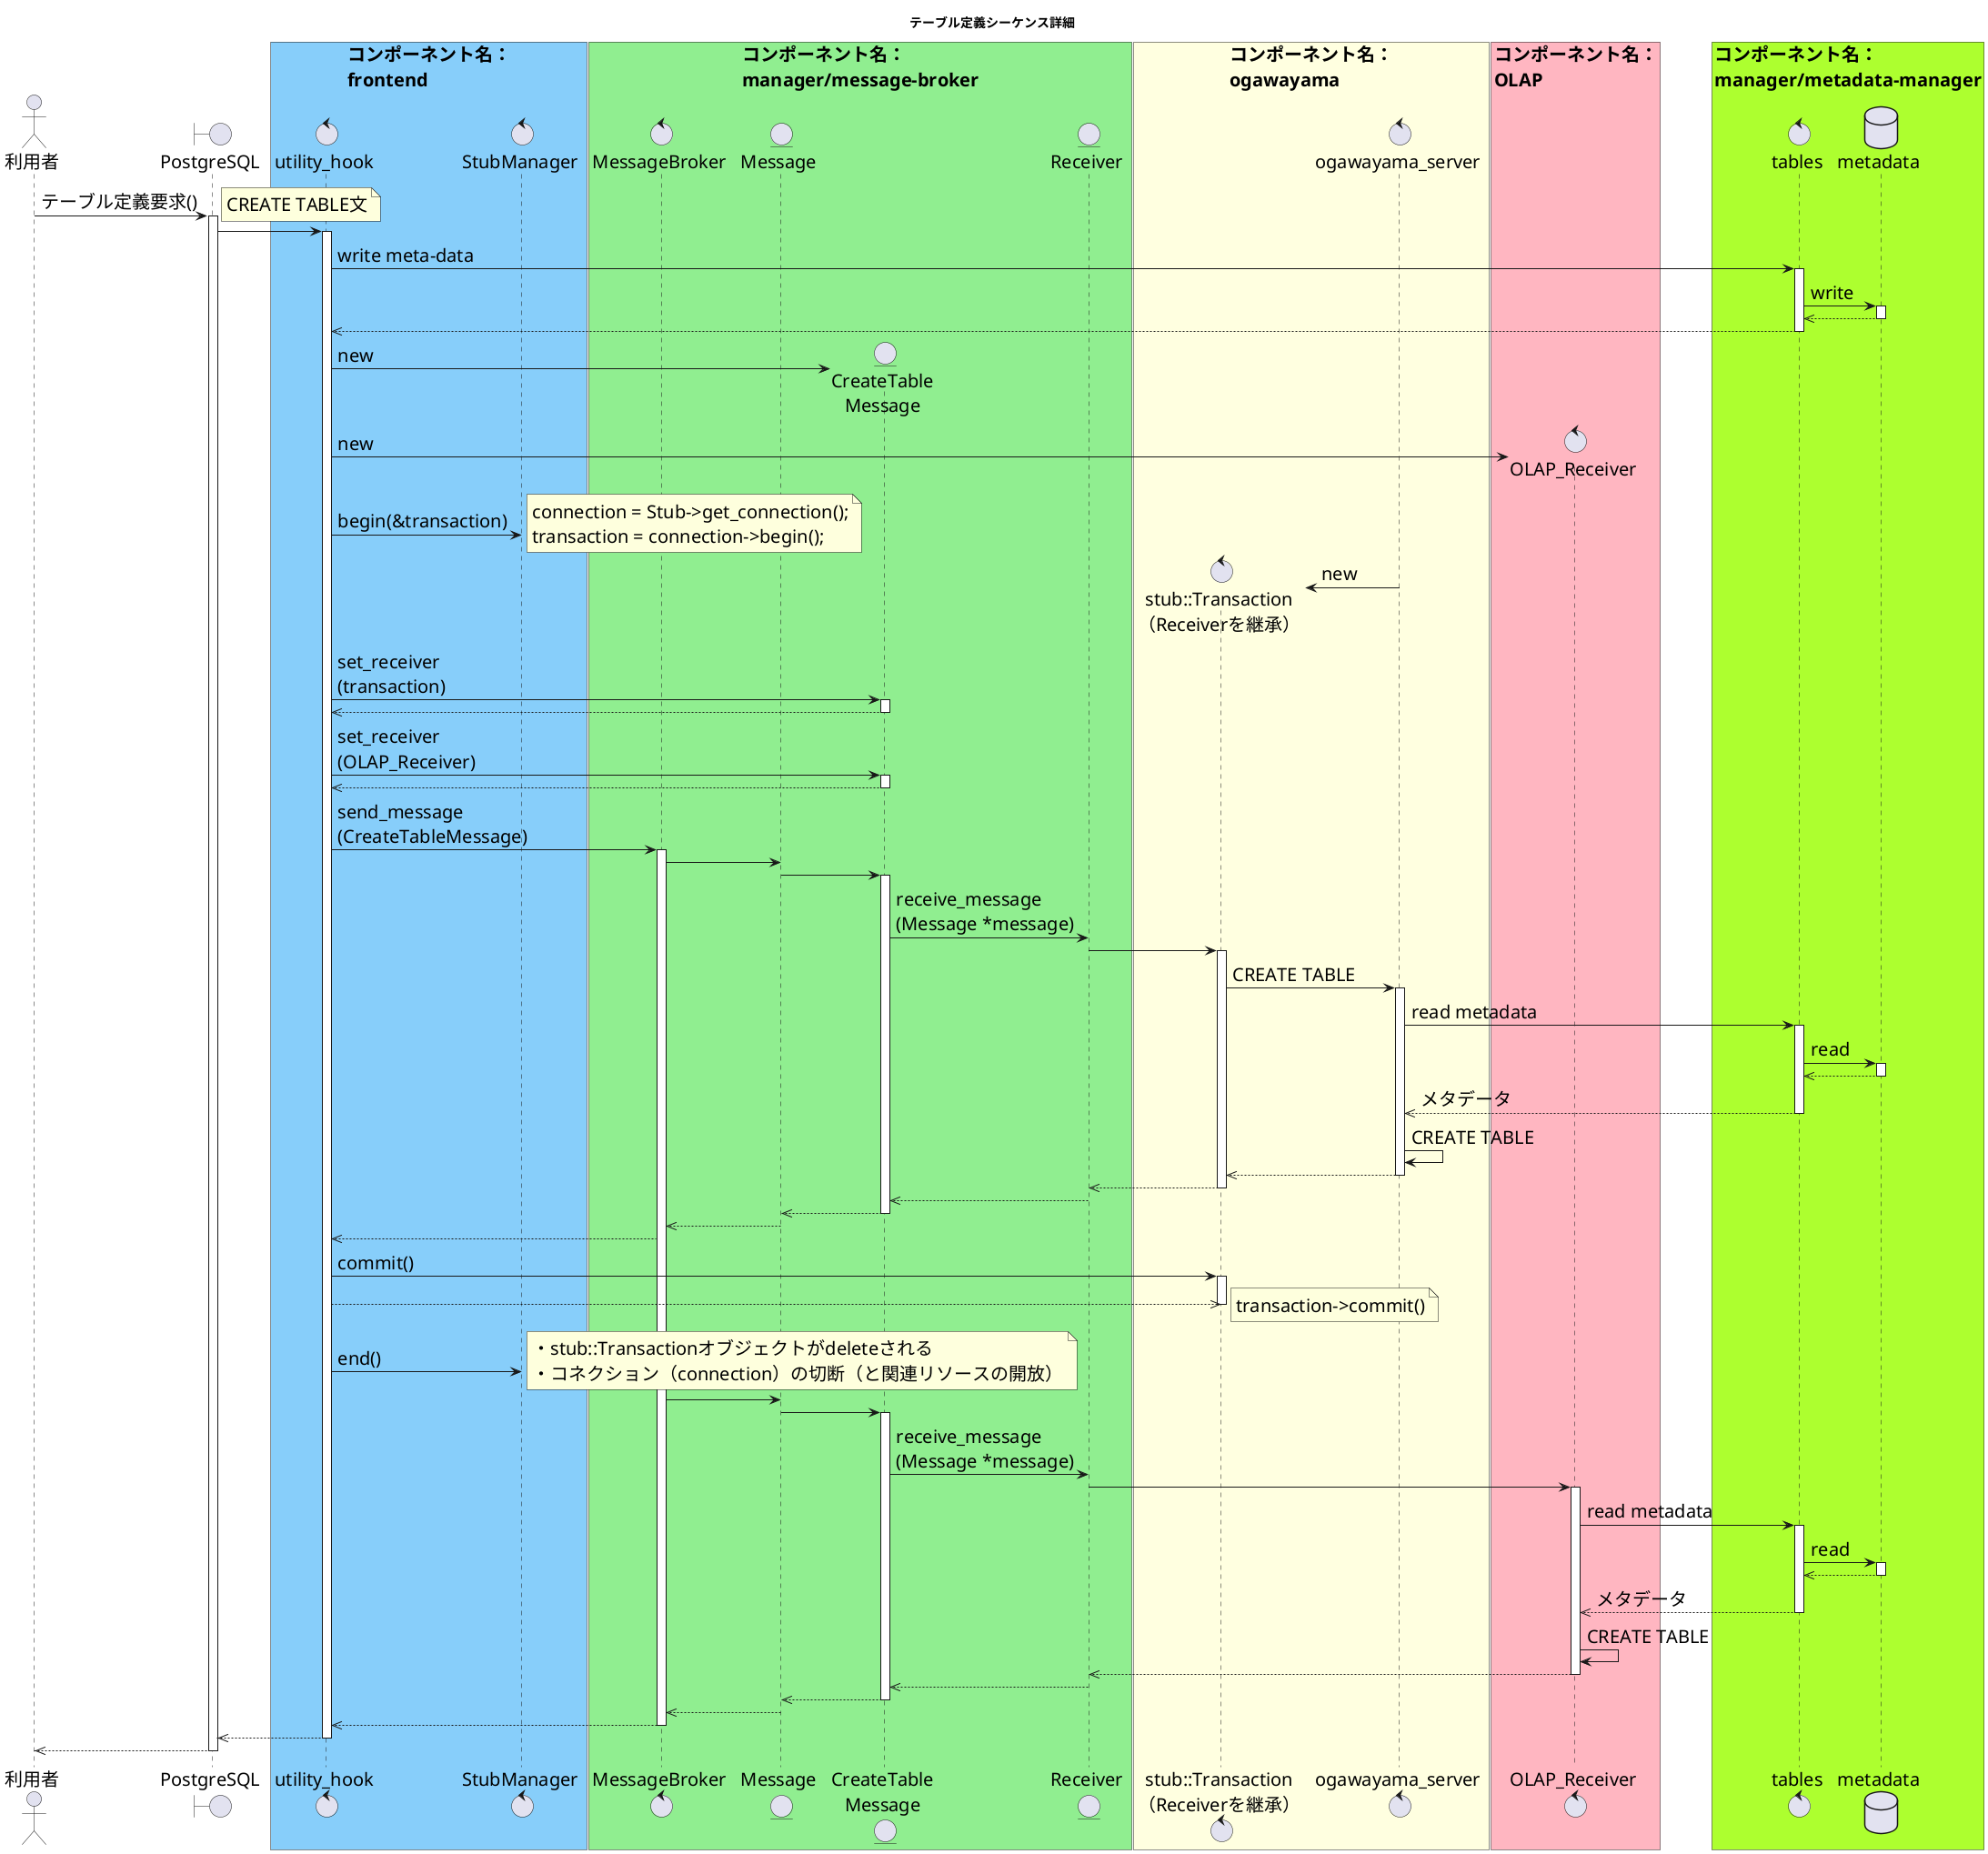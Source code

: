 
' =========================================================
' OLAP/OLTP テーブル定義シーケンス詳細
' =========================================================
@startuml テーブル定義シーケンス詳細
skinparam defaultFontSize 20

title テーブル定義シーケンス詳細

actor 利用者
boundary PostgreSQL

box "コンポーネント名：\nfrontend" #LightSkyBlue
control utility_hook
control StubManager
end box

box "コンポーネント名：\nmanager/message-broker" #LightGreen
control MessageBroker
entity Message
entity "CreateTable\nMessage" as concrete_message
entity Receiver
end box

box "コンポーネント名：\nogawayama" #LightYellow
control "stub::Transaction\n（Receiverを継承）" as tran
control "ogawayama_server" as ogawayama
end box

box "コンポーネント名：\nOLAP" #LightPink
control "OLAP_Receiver" as olap_receiver
end box

box "コンポーネント名：\nmanager/metadata-manager" #GreenYellow
control tables
database metadata
end box

利用者 -> PostgreSQL : テーブル定義要求()
activate PostgreSQL
note right
CREATE TABLE文
end note

PostgreSQL -> utility_hook
activate utility_hook
  ' write meta-data
  utility_hook -> tables : write meta-data
  activate tables
    tables -> metadata : write
    activate metadata
    tables <<-- metadata
    deactivate metadata
    utility_hook <<-- tables
  deactivate tables

  ' create objects
  create concrete_message
  utility_hook -> concrete_message : new
  create olap_receiver
  utility_hook -> olap_receiver : new

  ' set receiver
  utility_hook -> StubManager : begin(&transaction)
  note right
  connection = Stub->get_connection();
  transaction = connection->begin();
  end note
  create tran
  ogawayama -> tran : new
  utility_hook -> concrete_message : set_receiver\n(transaction)
  activate concrete_message
    utility_hook <<-- concrete_message
  deactivate concrete_message
  utility_hook -> concrete_message : set_receiver\n(OLAP_Receiver)
  activate concrete_message
    utility_hook <<-- concrete_message
  deactivate concrete_message

  ' send message to MessageBroker
  utility_hook -> MessageBroker : send_message\n(CreateTableMessage)
  activate MessageBroker

  ' execute command
  MessageBroker -> Message
  Message -> concrete_message
  activate concrete_message
    concrete_message -> Receiver : receive_message\n(Message *message)
    Receiver -> tran
    activate tran
      tran -> ogawayama : CREATE TABLE
      activate ogawayama
      ogawayama -> tables : read metadata
      activate tables
        tables -> metadata : read
        activate metadata
        tables <<-- metadata
        deactivate metadata
        ogawayama <<-- tables : メタデータ
      deactivate tables
      ogawayama -> ogawayama : CREATE TABLE
      tran <<-- ogawayama
      deactivate ogawayama
    Receiver <<-- tran
    deactivate tran
    concrete_message <<-- Receiver
  Message <<-- concrete_message
  deactivate concrete_message
  MessageBroker <<-- Message
  utility_hook <<-- MessageBroker
  utility_hook -> tran : commit()
  activate tran
  tran <<-- utility_hook
  deactivate tran
  note right
  transaction->commit()
  end note
  utility_hook -> StubManager : end()
  note right
  ・stub::Transactionオブジェクトがdeleteされる
  ・コネクション（connection）の切断（と関連リソースの開放）
  end note
  MessageBroker -> Message
  Message -> concrete_message
  activate concrete_message
    concrete_message -> Receiver : receive_message\n(Message *message)
    Receiver -> olap_receiver
    activate olap_receiver
      olap_receiver -> tables : read metadata
      activate tables
        tables -> metadata : read
        activate metadata
        tables <<-- metadata
        deactivate metadata
        olap_receiver <<-- tables : メタデータ
      deactivate tables
      olap_receiver -> olap_receiver : CREATE TABLE
      Receiver <<-- olap_receiver
      deactivate olap_receiver
      concrete_message <<-- Receiver
  Message <<-- concrete_message
  deactivate concrete_message
  MessageBroker <<-- Message
  utility_hook <<-- MessageBroker
  deactivate MessageBroker
PostgreSQL <<-- utility_hook
deactivate utility_hook
利用者 <<-- PostgreSQL
deactivate PostgreSQL

@enduml
